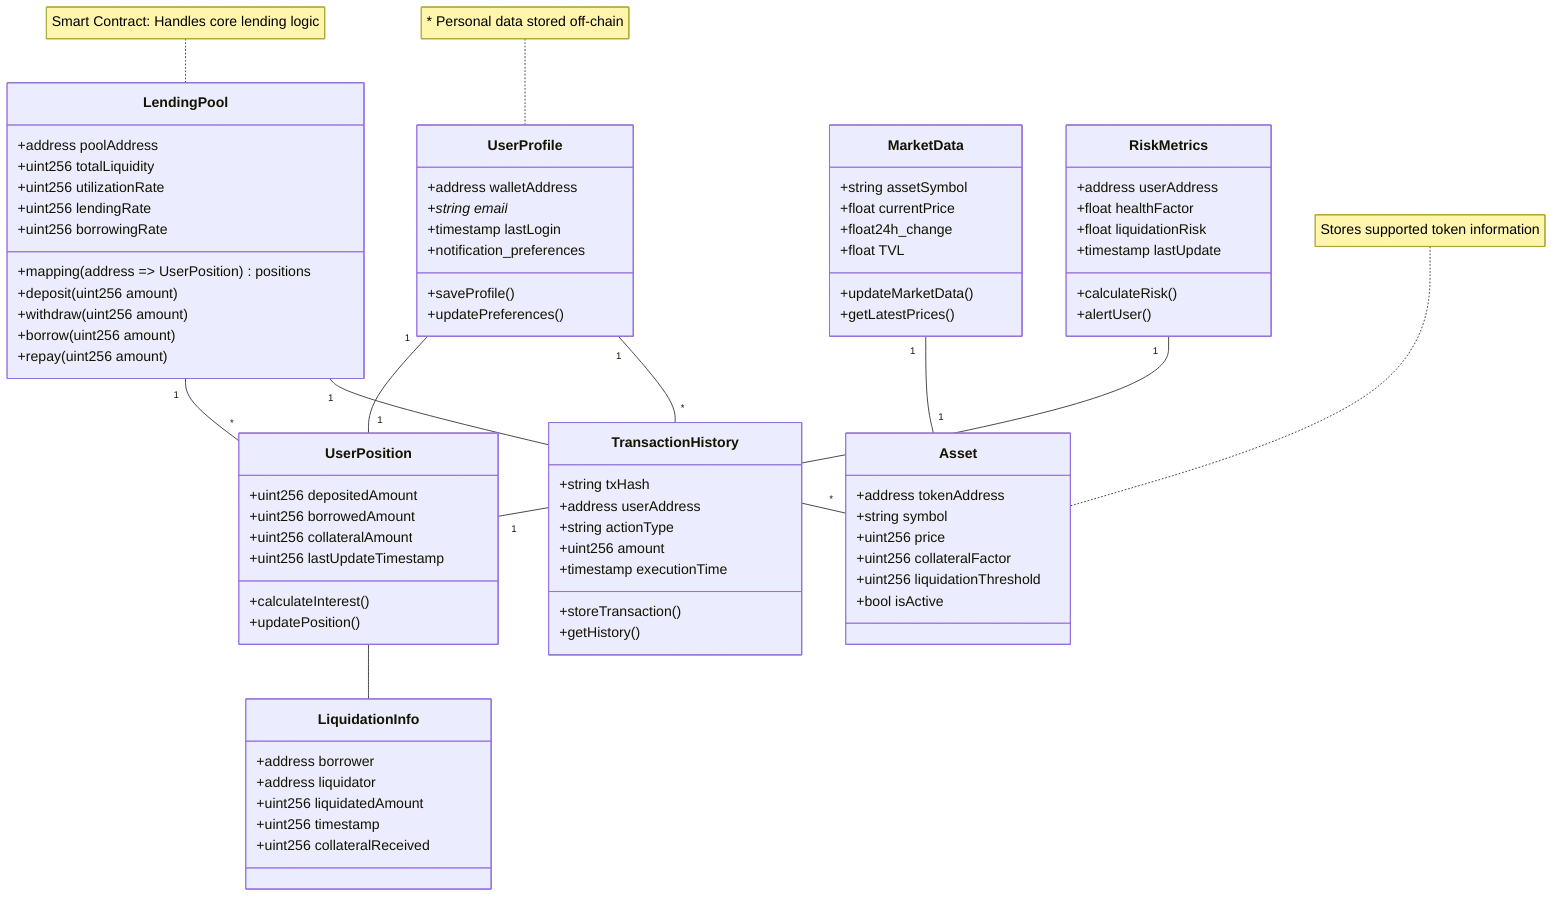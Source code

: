 classDiagram
    %% On-Chain Data Structures
    class LendingPool {
        +address poolAddress
        +uint256 totalLiquidity
        +uint256 utilizationRate
        +uint256 lendingRate
        +uint256 borrowingRate
        +mapping(address => UserPosition) positions
        +deposit(uint256 amount)
        +withdraw(uint256 amount)
        +borrow(uint256 amount)
        +repay(uint256 amount)
    }

    class UserPosition {
        +uint256 depositedAmount
        +uint256 borrowedAmount
        +uint256 collateralAmount
        +uint256 lastUpdateTimestamp
        +calculateInterest()
        +updatePosition()
    }

    class Asset {
        +address tokenAddress
        +string symbol
        +uint256 price
        +uint256 collateralFactor
        +uint256 liquidationThreshold
        +bool isActive
    }

    class LiquidationInfo {
        +address borrower
        +address liquidator
        +uint256 liquidatedAmount
        +uint256 timestamp
        +uint256 collateralReceived
    }

    %% Off-Chain Data Structures
    class UserProfile {
        +address walletAddress
        +string email*
        +timestamp lastLogin
        +notification_preferences
        +saveProfile()
        +updatePreferences()
    }

    class TransactionHistory {
        +string txHash
        +address userAddress
        +string actionType
        +uint256 amount
        +timestamp executionTime
        +storeTransaction()
        +getHistory()
    }

    class MarketData {
        +string assetSymbol
        +float currentPrice
        +float24h_change
        +float TVL
        +updateMarketData()
        +getLatestPrices()
    }

    class RiskMetrics {
        +address userAddress
        +float healthFactor
        +float liquidationRisk
        +timestamp lastUpdate
        +calculateRisk()
        +alertUser()
    }

    %% Relationships
    LendingPool "1" -- "*" UserPosition
    LendingPool "1" -- "*" Asset
    UserPosition -- LiquidationInfo
    UserProfile "1" -- "1" UserPosition
    UserProfile "1" -- "*" TransactionHistory
    RiskMetrics "1" -- "1" UserPosition
    MarketData "1" -- "1" Asset

    %% Notes
    note for UserProfile "* Personal data stored off-chain"
    note for LendingPool "Smart Contract: Handles core lending logic"
    note for Asset "Stores supported token information"